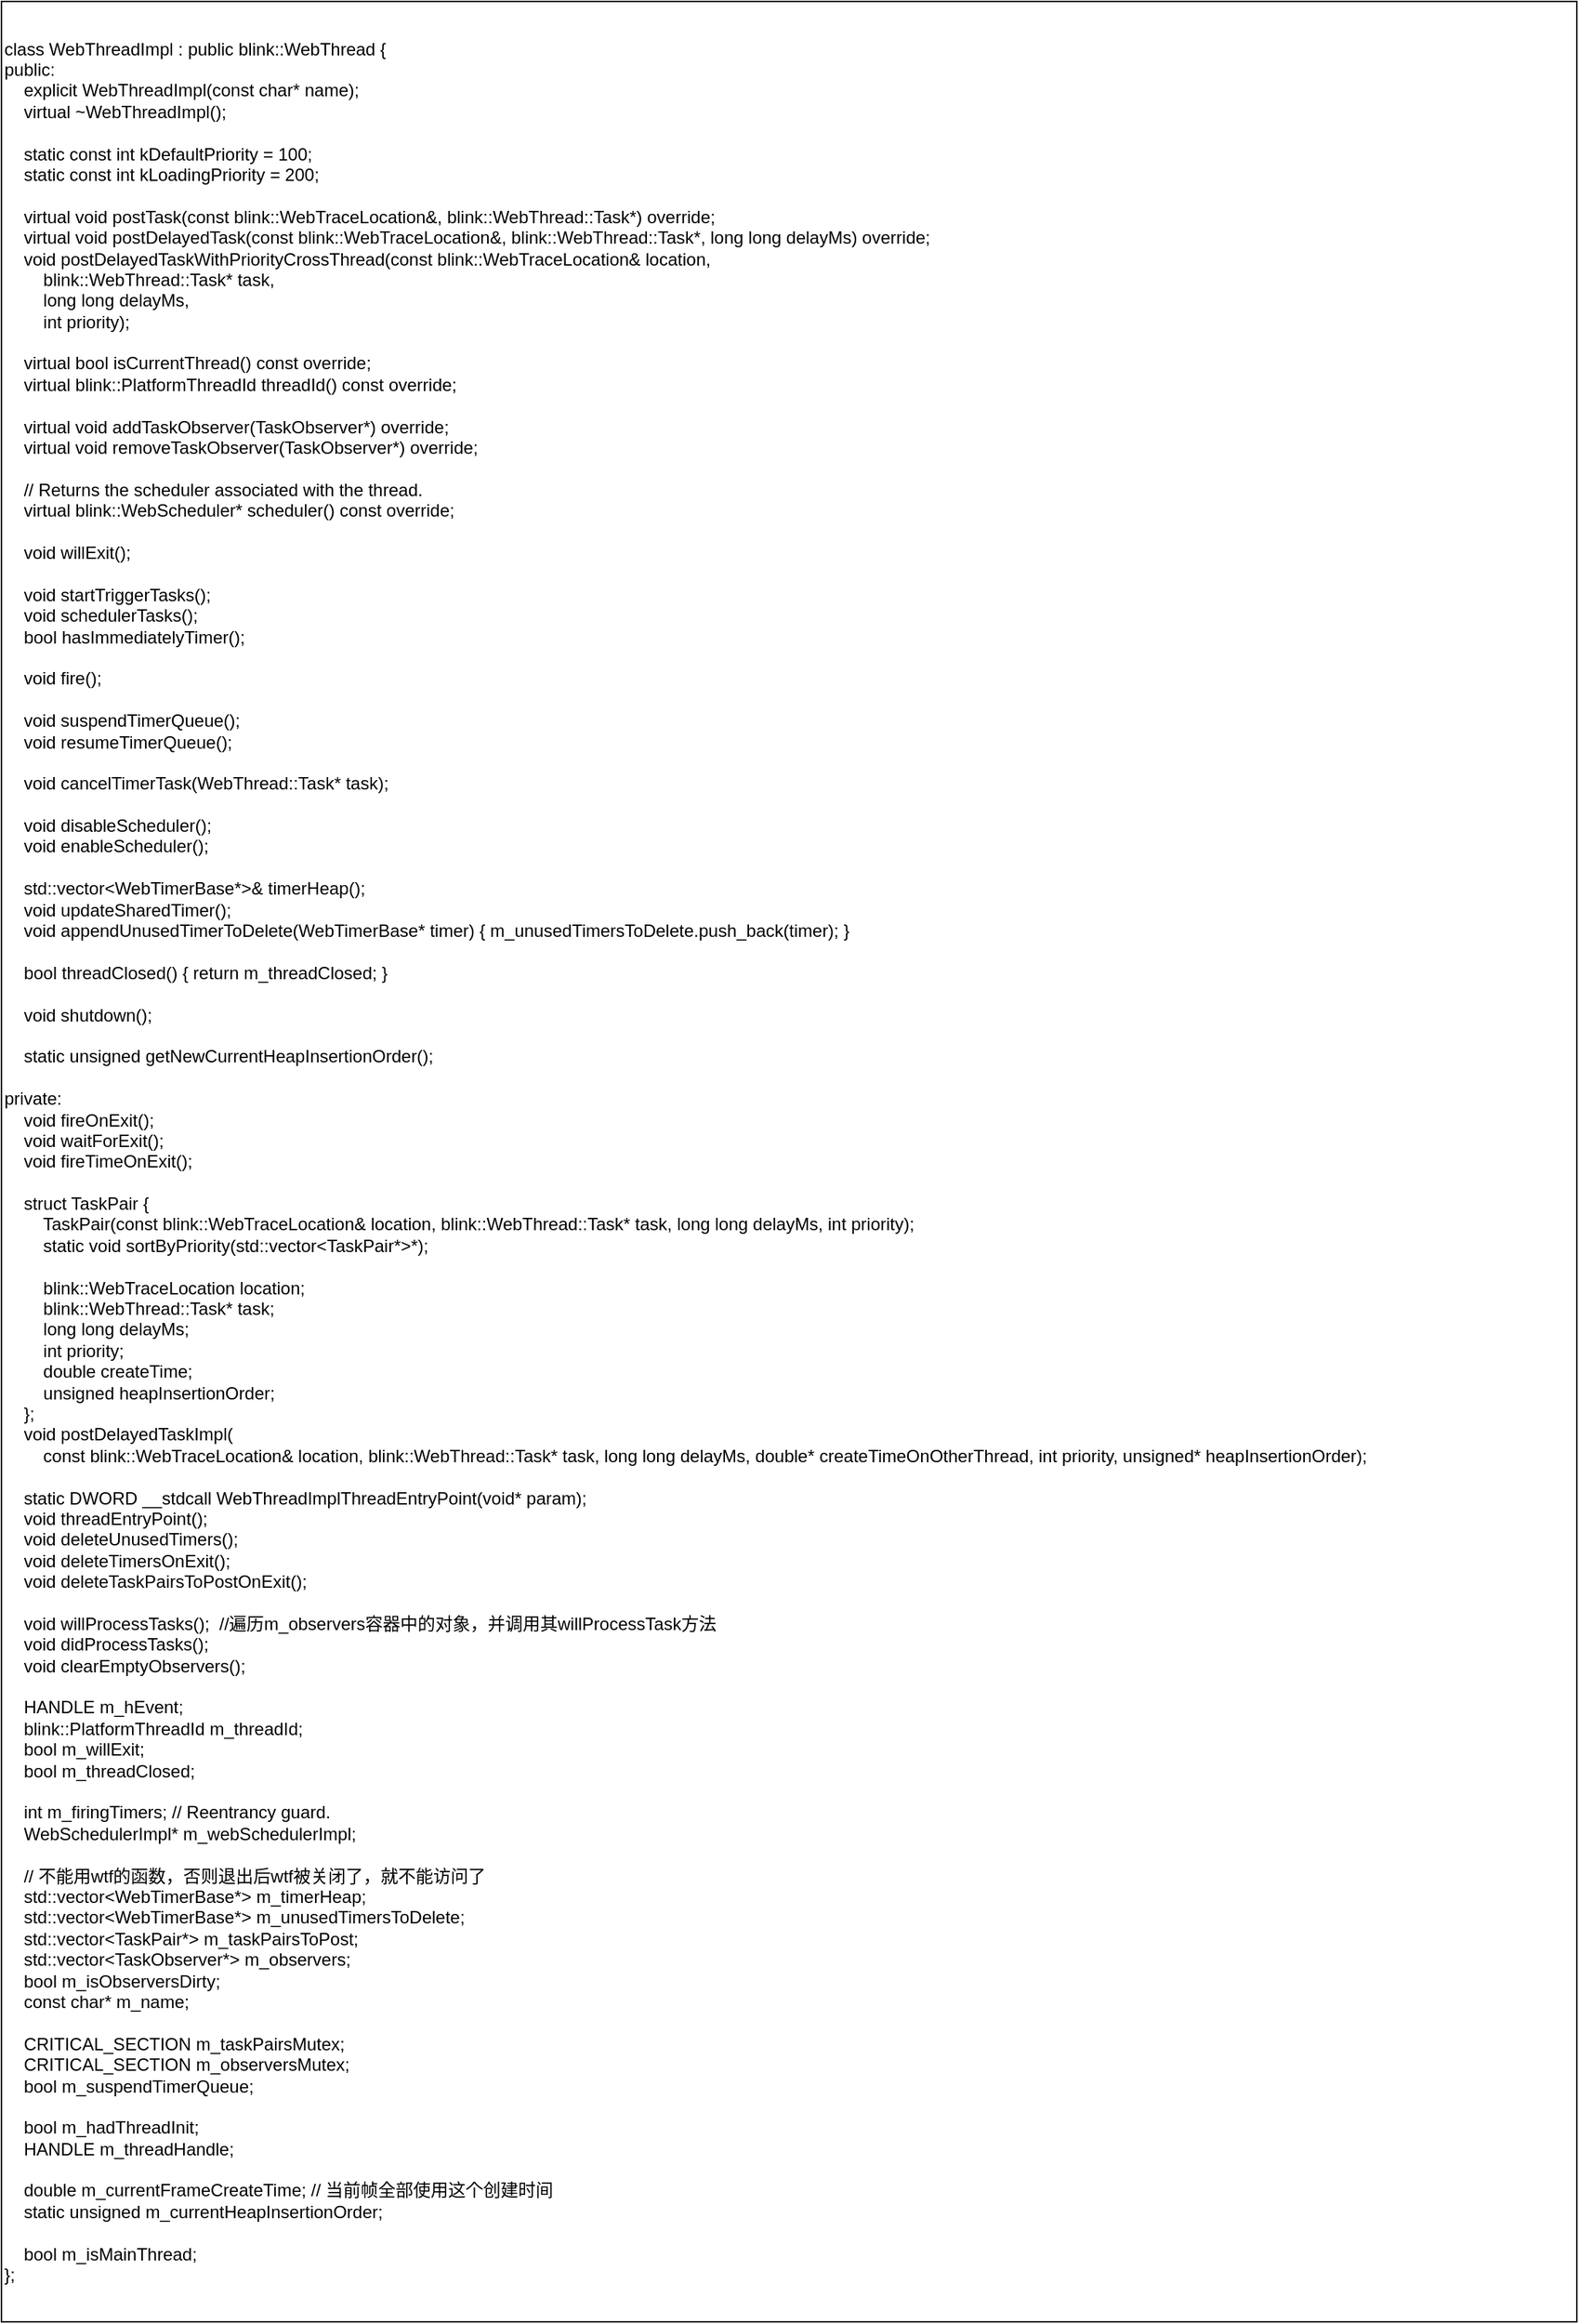 <mxfile version="23.1.2" type="github">
  <diagram name="第 1 页" id="U_HhLAPaVu63GRcEfQPl">
    <mxGraphModel dx="1545" dy="3165" grid="1" gridSize="10" guides="1" tooltips="1" connect="1" arrows="1" fold="1" page="1" pageScale="1" pageWidth="827" pageHeight="1169" math="0" shadow="0">
      <root>
        <mxCell id="0" />
        <mxCell id="1" parent="0" />
        <mxCell id="591SITI4Ghsz0lOfu50e-1" value="&lt;div&gt;class WebThreadImpl : public blink::WebThread {&lt;/div&gt;&lt;div&gt;public:&lt;/div&gt;&lt;div&gt;&amp;nbsp; &amp;nbsp; explicit WebThreadImpl(const char* name);&lt;/div&gt;&lt;div&gt;&amp;nbsp; &amp;nbsp; virtual ~WebThreadImpl();&lt;/div&gt;&lt;div&gt;&amp;nbsp; &amp;nbsp;&amp;nbsp;&lt;/div&gt;&lt;div&gt;&amp;nbsp; &amp;nbsp; static const int kDefaultPriority = 100;&lt;/div&gt;&lt;div&gt;&amp;nbsp; &amp;nbsp; static const int kLoadingPriority = 200;&lt;/div&gt;&lt;div&gt;&lt;br&gt;&lt;/div&gt;&lt;div&gt;&amp;nbsp; &amp;nbsp; virtual void postTask(const blink::WebTraceLocation&amp;amp;, blink::WebThread::Task*) override;&lt;/div&gt;&lt;div&gt;&amp;nbsp; &amp;nbsp; virtual void postDelayedTask(const blink::WebTraceLocation&amp;amp;, blink::WebThread::Task*, long long delayMs) override;&lt;/div&gt;&lt;div&gt;&amp;nbsp; &amp;nbsp; void postDelayedTaskWithPriorityCrossThread(const blink::WebTraceLocation&amp;amp; location,&lt;/div&gt;&lt;div&gt;&amp;nbsp; &amp;nbsp; &amp;nbsp; &amp;nbsp; blink::WebThread::Task* task,&lt;/div&gt;&lt;div&gt;&amp;nbsp; &amp;nbsp; &amp;nbsp; &amp;nbsp; long long delayMs,&lt;/div&gt;&lt;div&gt;&amp;nbsp; &amp;nbsp; &amp;nbsp; &amp;nbsp; int priority);&lt;/div&gt;&lt;div&gt;&lt;br&gt;&lt;/div&gt;&lt;div&gt;&amp;nbsp; &amp;nbsp; virtual bool isCurrentThread() const override;&lt;/div&gt;&lt;div&gt;&amp;nbsp; &amp;nbsp; virtual blink::PlatformThreadId threadId() const override;&lt;/div&gt;&lt;div&gt;&lt;br&gt;&lt;/div&gt;&lt;div&gt;&amp;nbsp; &amp;nbsp; virtual void addTaskObserver(TaskObserver*) override;&lt;/div&gt;&lt;div&gt;&amp;nbsp; &amp;nbsp; virtual void removeTaskObserver(TaskObserver*) override;&lt;/div&gt;&lt;div&gt;&lt;br&gt;&lt;/div&gt;&lt;div&gt;&amp;nbsp; &amp;nbsp; // Returns the scheduler associated with the thread.&lt;/div&gt;&lt;div&gt;&amp;nbsp; &amp;nbsp; virtual blink::WebScheduler* scheduler() const override;&lt;/div&gt;&lt;div&gt;&lt;br&gt;&lt;/div&gt;&lt;div&gt;&amp;nbsp; &amp;nbsp; void willExit();&lt;/div&gt;&lt;div&gt;&lt;br&gt;&lt;/div&gt;&lt;div&gt;&amp;nbsp; &amp;nbsp; void startTriggerTasks();&lt;/div&gt;&lt;div&gt;&amp;nbsp; &amp;nbsp; void schedulerTasks();&lt;/div&gt;&lt;div&gt;&amp;nbsp; &amp;nbsp; bool hasImmediatelyTimer();&lt;/div&gt;&lt;div&gt;&lt;br&gt;&lt;/div&gt;&lt;div&gt;&amp;nbsp; &amp;nbsp; void fire();&lt;/div&gt;&lt;div&gt;&amp;nbsp; &amp;nbsp;&amp;nbsp;&lt;/div&gt;&lt;div&gt;&amp;nbsp; &amp;nbsp; void suspendTimerQueue();&lt;/div&gt;&lt;div&gt;&amp;nbsp; &amp;nbsp; void resumeTimerQueue();&lt;/div&gt;&lt;div&gt;&lt;br&gt;&lt;/div&gt;&lt;div&gt;&amp;nbsp; &amp;nbsp; void cancelTimerTask(WebThread::Task* task);&lt;/div&gt;&lt;div&gt;&lt;br&gt;&lt;/div&gt;&lt;div&gt;&amp;nbsp; &amp;nbsp; void disableScheduler();&lt;/div&gt;&lt;div&gt;&amp;nbsp; &amp;nbsp; void enableScheduler();&lt;/div&gt;&lt;div&gt;&lt;br&gt;&lt;/div&gt;&lt;div&gt;&amp;nbsp; &amp;nbsp; std::vector&amp;lt;WebTimerBase*&amp;gt;&amp;amp; timerHeap();&lt;/div&gt;&lt;div&gt;&amp;nbsp; &amp;nbsp; void updateSharedTimer();&lt;/div&gt;&lt;div&gt;&amp;nbsp; &amp;nbsp; void appendUnusedTimerToDelete(WebTimerBase* timer) { m_unusedTimersToDelete.push_back(timer); }&lt;/div&gt;&lt;div&gt;&lt;br&gt;&lt;/div&gt;&lt;div&gt;&amp;nbsp; &amp;nbsp; bool threadClosed() { return m_threadClosed; }&lt;/div&gt;&lt;div&gt;&lt;br&gt;&lt;/div&gt;&lt;div&gt;&amp;nbsp; &amp;nbsp; void shutdown();&lt;/div&gt;&lt;div&gt;&lt;br&gt;&lt;/div&gt;&lt;div&gt;&amp;nbsp; &amp;nbsp; static unsigned getNewCurrentHeapInsertionOrder();&lt;/div&gt;&lt;div&gt;&lt;br&gt;&lt;/div&gt;&lt;div&gt;private:&lt;/div&gt;&lt;div&gt;&amp;nbsp; &amp;nbsp; void fireOnExit();&lt;/div&gt;&lt;div&gt;&amp;nbsp; &amp;nbsp; void waitForExit();&lt;/div&gt;&lt;div&gt;&amp;nbsp; &amp;nbsp; void fireTimeOnExit();&lt;/div&gt;&lt;div&gt;&lt;br&gt;&lt;/div&gt;&lt;div&gt;&amp;nbsp; &amp;nbsp; struct TaskPair {&lt;/div&gt;&lt;div&gt;&amp;nbsp; &amp;nbsp; &amp;nbsp; &amp;nbsp; TaskPair(const blink::WebTraceLocation&amp;amp; location, blink::WebThread::Task* task, long long delayMs, int priority);&lt;/div&gt;&lt;div&gt;&amp;nbsp; &amp;nbsp; &amp;nbsp; &amp;nbsp; static void sortByPriority(std::vector&amp;lt;TaskPair*&amp;gt;*);&lt;/div&gt;&lt;div&gt;&lt;br&gt;&lt;/div&gt;&lt;div&gt;&amp;nbsp; &amp;nbsp; &amp;nbsp; &amp;nbsp; blink::WebTraceLocation location;&lt;/div&gt;&lt;div&gt;&amp;nbsp; &amp;nbsp; &amp;nbsp; &amp;nbsp; blink::WebThread::Task* task;&lt;/div&gt;&lt;div&gt;&amp;nbsp; &amp;nbsp; &amp;nbsp; &amp;nbsp; long long delayMs;&lt;/div&gt;&lt;div&gt;&amp;nbsp; &amp;nbsp; &amp;nbsp; &amp;nbsp; int priority;&lt;/div&gt;&lt;div&gt;&amp;nbsp; &amp;nbsp; &amp;nbsp; &amp;nbsp; double createTime;&lt;/div&gt;&lt;div&gt;&amp;nbsp; &amp;nbsp; &amp;nbsp; &amp;nbsp; unsigned heapInsertionOrder;&lt;/div&gt;&lt;div&gt;&amp;nbsp; &amp;nbsp; };&lt;/div&gt;&lt;div&gt;&amp;nbsp; &amp;nbsp; void postDelayedTaskImpl(&lt;/div&gt;&lt;div&gt;&amp;nbsp; &amp;nbsp; &amp;nbsp; &amp;nbsp; const blink::WebTraceLocation&amp;amp; location, blink::WebThread::Task* task, long long delayMs, double* createTimeOnOtherThread, int priority, unsigned* heapInsertionOrder);&lt;/div&gt;&lt;div&gt;&amp;nbsp; &amp;nbsp;&amp;nbsp;&lt;/div&gt;&lt;div&gt;&amp;nbsp; &amp;nbsp; static DWORD __stdcall WebThreadImplThreadEntryPoint(void* param);&lt;/div&gt;&lt;div&gt;&amp;nbsp; &amp;nbsp; void threadEntryPoint();&lt;/div&gt;&lt;div&gt;&amp;nbsp; &amp;nbsp; void deleteUnusedTimers();&lt;/div&gt;&lt;div&gt;&amp;nbsp; &amp;nbsp; void deleteTimersOnExit();&lt;/div&gt;&lt;div&gt;&amp;nbsp; &amp;nbsp; void deleteTaskPairsToPostOnExit();&lt;/div&gt;&lt;div&gt;&lt;br&gt;&lt;/div&gt;&lt;div&gt;&amp;nbsp; &amp;nbsp; void willProcessTasks();&amp;nbsp; //遍历m_observers容器中的对象，并调用其willProcessTask方法&lt;/div&gt;&lt;div&gt;&amp;nbsp; &amp;nbsp; void didProcessTasks();&lt;/div&gt;&lt;div&gt;&amp;nbsp; &amp;nbsp; void clearEmptyObservers();&lt;/div&gt;&lt;div&gt;&lt;br&gt;&lt;/div&gt;&lt;div&gt;&amp;nbsp; &amp;nbsp; HANDLE m_hEvent;&lt;/div&gt;&lt;div&gt;&amp;nbsp; &amp;nbsp; blink::PlatformThreadId m_threadId;&lt;/div&gt;&lt;div&gt;&amp;nbsp; &amp;nbsp; bool m_willExit;&lt;/div&gt;&lt;div&gt;&amp;nbsp; &amp;nbsp; bool m_threadClosed;&lt;/div&gt;&lt;div&gt;&lt;br&gt;&lt;/div&gt;&lt;div&gt;&amp;nbsp; &amp;nbsp; int m_firingTimers; // Reentrancy guard.&lt;/div&gt;&lt;div&gt;&amp;nbsp; &amp;nbsp; WebSchedulerImpl* m_webSchedulerImpl;&lt;/div&gt;&lt;div&gt;&lt;br&gt;&lt;/div&gt;&lt;div&gt;&amp;nbsp; &amp;nbsp; // 不能用wtf的函数，否则退出后wtf被关闭了，就不能访问了&lt;/div&gt;&lt;div&gt;&amp;nbsp; &amp;nbsp; std::vector&amp;lt;WebTimerBase*&amp;gt; m_timerHeap;&lt;/div&gt;&lt;div&gt;&amp;nbsp; &amp;nbsp; std::vector&amp;lt;WebTimerBase*&amp;gt; m_unusedTimersToDelete;&lt;/div&gt;&lt;div&gt;&amp;nbsp; &amp;nbsp; std::vector&amp;lt;TaskPair*&amp;gt; m_taskPairsToPost;&lt;/div&gt;&lt;div&gt;&amp;nbsp; &amp;nbsp; std::vector&amp;lt;TaskObserver*&amp;gt; m_observers;&lt;/div&gt;&lt;div&gt;&amp;nbsp; &amp;nbsp; bool m_isObserversDirty;&lt;/div&gt;&lt;div&gt;&amp;nbsp; &amp;nbsp; const char* m_name;&lt;/div&gt;&lt;div&gt;&lt;br&gt;&lt;/div&gt;&lt;div&gt;&amp;nbsp; &amp;nbsp; CRITICAL_SECTION m_taskPairsMutex;&lt;/div&gt;&lt;div&gt;&amp;nbsp; &amp;nbsp; CRITICAL_SECTION m_observersMutex;&lt;/div&gt;&lt;div&gt;&amp;nbsp; &amp;nbsp; bool m_suspendTimerQueue;&lt;/div&gt;&lt;div&gt;&lt;br&gt;&lt;/div&gt;&lt;div&gt;&amp;nbsp; &amp;nbsp; bool m_hadThreadInit;&lt;/div&gt;&lt;div&gt;&amp;nbsp; &amp;nbsp; HANDLE m_threadHandle;&lt;/div&gt;&lt;div&gt;&lt;br&gt;&lt;/div&gt;&lt;div&gt;&amp;nbsp; &amp;nbsp; double m_currentFrameCreateTime; // 当前帧全部使用这个创建时间&lt;/div&gt;&lt;div&gt;&amp;nbsp; &amp;nbsp; static unsigned m_currentHeapInsertionOrder;&lt;/div&gt;&lt;div&gt;&lt;br&gt;&lt;/div&gt;&lt;div&gt;&amp;nbsp; &amp;nbsp; bool m_isMainThread;&lt;/div&gt;&lt;div&gt;};&lt;/div&gt;" style="rounded=0;whiteSpace=wrap;html=1;align=left;" vertex="1" parent="1">
          <mxGeometry x="290" y="-1340" width="1080" height="1590" as="geometry" />
        </mxCell>
      </root>
    </mxGraphModel>
  </diagram>
</mxfile>
